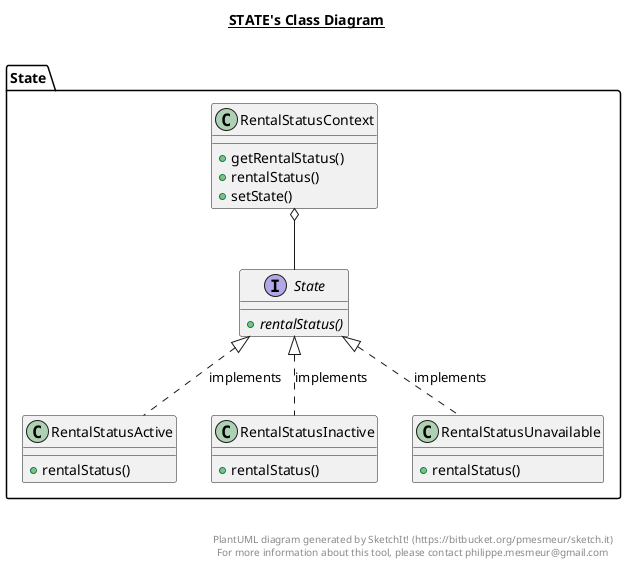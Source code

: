 @startuml

title __STATE's Class Diagram__\n


      class State.RentalStatusActive {
          + rentalStatus()
      }

  

      class State.RentalStatusContext {
          + getRentalStatus()
          + rentalStatus()
          + setState()
      }

  

      class State.RentalStatusInactive {
          + rentalStatus()
      }

  

      class State.RentalStatusUnavailable {
          + rentalStatus()
      }

  

      interface State.State {
          {abstract} + rentalStatus()
      }

  

  State.RentalStatusActive .up.|> State.State :implements
  State.RentalStatusContext o-- State.State
  State.RentalStatusInactive .up.|> State.State :implements
  State.RentalStatusUnavailable .up.|> State.State :implements


right footer


PlantUML diagram generated by SketchIt! (https://bitbucket.org/pmesmeur/sketch.it)
For more information about this tool, please contact philippe.mesmeur@gmail.com
endfooter

@enduml
